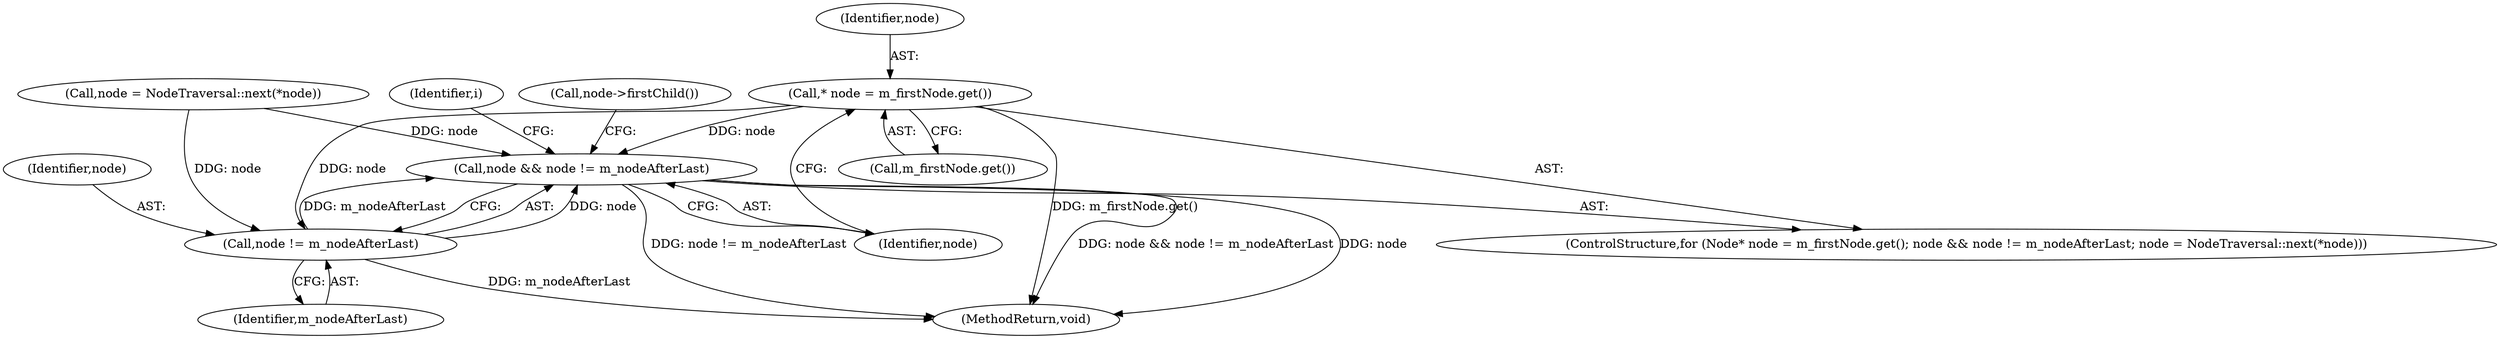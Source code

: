 digraph "0_Chrome_b2b21468c1f7f08b30a7c1755316f6026c50eb2a@pointer" {
"1000109" [label="(Call,* node = m_firstNode.get())"];
"1000112" [label="(Call,node && node != m_nodeAfterLast)"];
"1000114" [label="(Call,node != m_nodeAfterLast)"];
"1000107" [label="(ControlStructure,for (Node* node = m_firstNode.get(); node && node != m_nodeAfterLast; node = NodeTraversal::next(*node)))"];
"1000116" [label="(Identifier,m_nodeAfterLast)"];
"1000226" [label="(Identifier,i)"];
"1000110" [label="(Identifier,node)"];
"1000115" [label="(Identifier,node)"];
"1000112" [label="(Call,node && node != m_nodeAfterLast)"];
"1000109" [label="(Call,* node = m_firstNode.get())"];
"1000111" [label="(Call,m_firstNode.get())"];
"1000117" [label="(Call,node = NodeTraversal::next(*node))"];
"1000253" [label="(MethodReturn,void)"];
"1000125" [label="(Call,node->firstChild())"];
"1000113" [label="(Identifier,node)"];
"1000114" [label="(Call,node != m_nodeAfterLast)"];
"1000109" -> "1000107"  [label="AST: "];
"1000109" -> "1000111"  [label="CFG: "];
"1000110" -> "1000109"  [label="AST: "];
"1000111" -> "1000109"  [label="AST: "];
"1000113" -> "1000109"  [label="CFG: "];
"1000109" -> "1000253"  [label="DDG: m_firstNode.get()"];
"1000109" -> "1000112"  [label="DDG: node"];
"1000109" -> "1000114"  [label="DDG: node"];
"1000112" -> "1000107"  [label="AST: "];
"1000112" -> "1000113"  [label="CFG: "];
"1000112" -> "1000114"  [label="CFG: "];
"1000113" -> "1000112"  [label="AST: "];
"1000114" -> "1000112"  [label="AST: "];
"1000125" -> "1000112"  [label="CFG: "];
"1000226" -> "1000112"  [label="CFG: "];
"1000112" -> "1000253"  [label="DDG: node != m_nodeAfterLast"];
"1000112" -> "1000253"  [label="DDG: node && node != m_nodeAfterLast"];
"1000112" -> "1000253"  [label="DDG: node"];
"1000114" -> "1000112"  [label="DDG: node"];
"1000114" -> "1000112"  [label="DDG: m_nodeAfterLast"];
"1000117" -> "1000112"  [label="DDG: node"];
"1000114" -> "1000116"  [label="CFG: "];
"1000115" -> "1000114"  [label="AST: "];
"1000116" -> "1000114"  [label="AST: "];
"1000114" -> "1000253"  [label="DDG: m_nodeAfterLast"];
"1000117" -> "1000114"  [label="DDG: node"];
}
